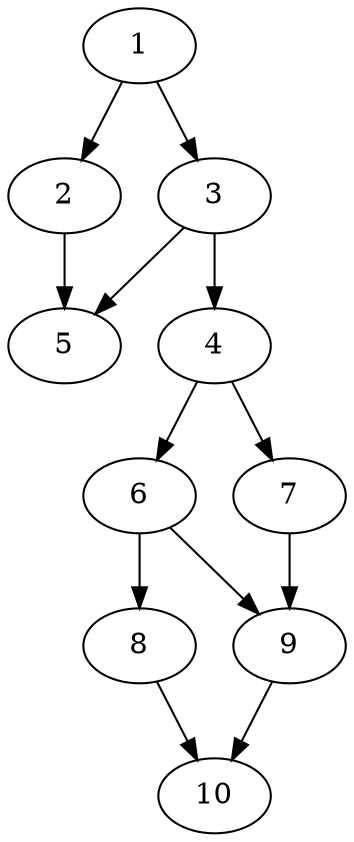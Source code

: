 // DAG automatically generated by daggen at Tue Aug  6 16:21:19 2019
// ./daggen --dot -n 10 --ccr 0.5 --fat 0.4 --regular 0.5 --density 0.8 --mindata 5242880 --maxdata 52428800 
digraph G {
  1 [size="78860288", alpha="0.01", expect_size="39430144"] 
  1 -> 2 [size ="39430144"]
  1 -> 3 [size ="39430144"]
  2 [size="61206528", alpha="0.09", expect_size="30603264"] 
  2 -> 5 [size ="30603264"]
  3 [size="18599936", alpha="0.10", expect_size="9299968"] 
  3 -> 4 [size ="9299968"]
  3 -> 5 [size ="9299968"]
  4 [size="45676544", alpha="0.08", expect_size="22838272"] 
  4 -> 6 [size ="22838272"]
  4 -> 7 [size ="22838272"]
  5 [size="46327808", alpha="0.02", expect_size="23163904"] 
  6 [size="30879744", alpha="0.15", expect_size="15439872"] 
  6 -> 8 [size ="15439872"]
  6 -> 9 [size ="15439872"]
  7 [size="31219712", alpha="0.11", expect_size="15609856"] 
  7 -> 9 [size ="15609856"]
  8 [size="25847808", alpha="0.09", expect_size="12923904"] 
  8 -> 10 [size ="12923904"]
  9 [size="101033984", alpha="0.04", expect_size="50516992"] 
  9 -> 10 [size ="50516992"]
  10 [size="88399872", alpha="0.00", expect_size="44199936"] 
}

